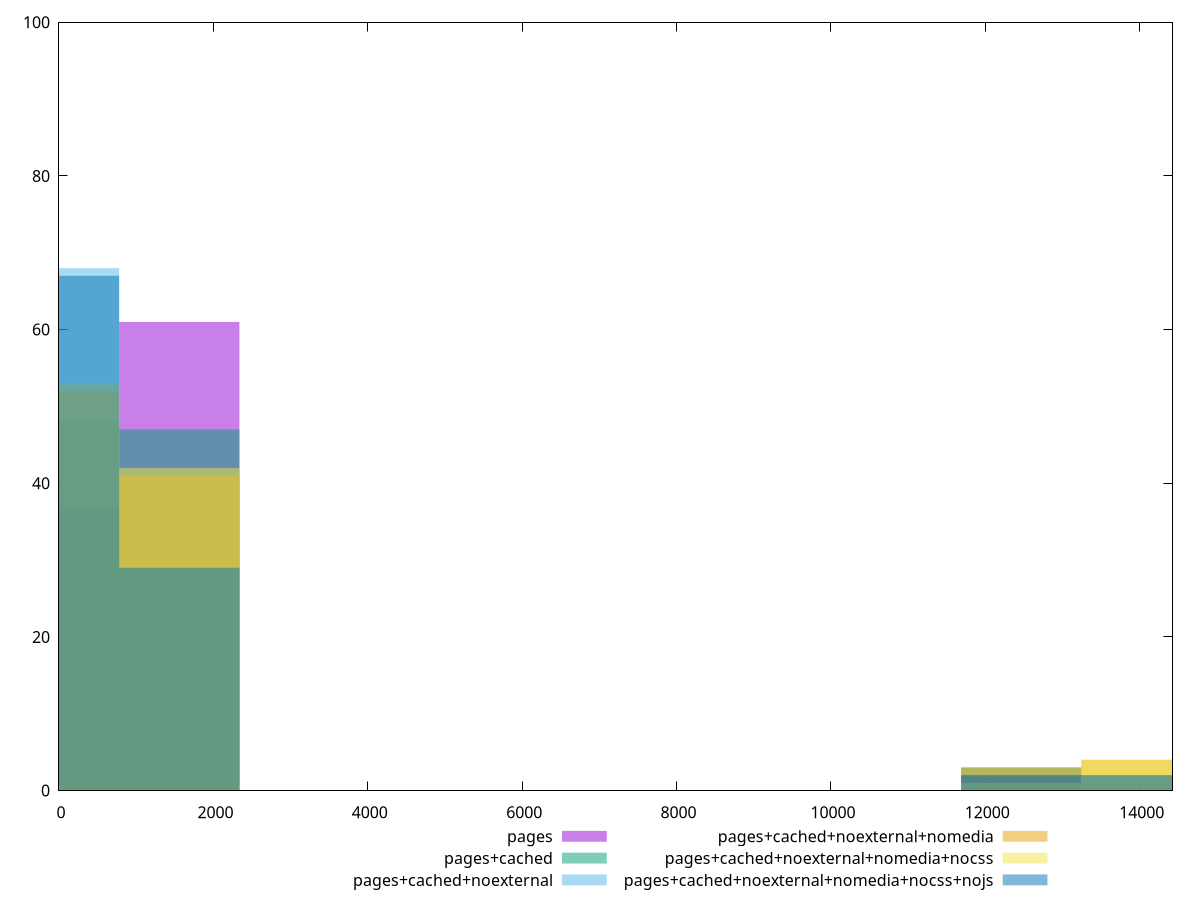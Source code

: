 reset

$pages <<EOF
0 37
1558.191624960836 61
12465.532999686688 2
EOF

$pagesCached <<EOF
0 48
12465.532999686688 3
14023.724624647524 2
1558.191624960836 47
EOF

$pagesCachedNoexternal <<EOF
0 68
1558.191624960836 29
14023.724624647524 2
12465.532999686688 1
EOF

$pagesCachedNoexternalNomedia <<EOF
1558.191624960836 41
0 52
14023.724624647524 4
12465.532999686688 3
EOF

$pagesCachedNoexternalNomediaNocss <<EOF
0 53
12465.532999686688 1
1558.191624960836 42
14023.724624647524 4
EOF

$pagesCachedNoexternalNomediaNocssNojs <<EOF
0 67
1558.191624960836 29
14023.724624647524 2
12465.532999686688 2
EOF

set key outside below
set boxwidth 1558.191624960836
set xrange [0:14425]
set yrange [0:100]
set trange [0:100]
set style fill transparent solid 0.5 noborder
set terminal svg size 640, 540 enhanced background rgb 'white'
set output "reprap/uses-rel-preload/comparison/histogram/all_raw.svg"

plot $pages title "pages" with boxes, \
     $pagesCached title "pages+cached" with boxes, \
     $pagesCachedNoexternal title "pages+cached+noexternal" with boxes, \
     $pagesCachedNoexternalNomedia title "pages+cached+noexternal+nomedia" with boxes, \
     $pagesCachedNoexternalNomediaNocss title "pages+cached+noexternal+nomedia+nocss" with boxes, \
     $pagesCachedNoexternalNomediaNocssNojs title "pages+cached+noexternal+nomedia+nocss+nojs" with boxes

reset
